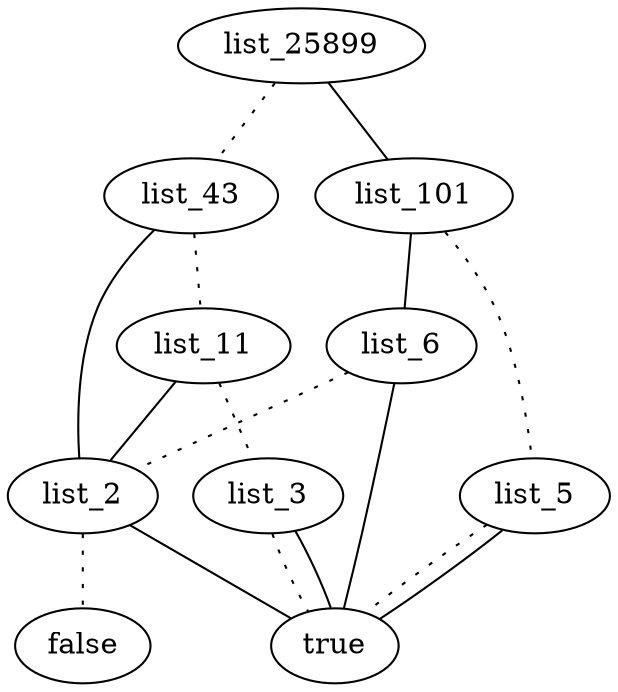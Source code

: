 graph {
list_25899 -- list_43 [style=dotted]
list_25899 -- list_101
list_43 -- list_11 [style=dotted]
list_43 -- list_2
list_11 -- list_3 [style=dotted]
list_11 -- list_2
list_3 -- true [style=dotted]
list_3 -- true
list_2 -- false [style=dotted]
list_2 -- true
list_101 -- list_5 [style=dotted]
list_101 -- list_6
list_5 -- true [style=dotted]
list_5 -- true
list_6 -- list_2 [style=dotted]
list_6 -- true
}